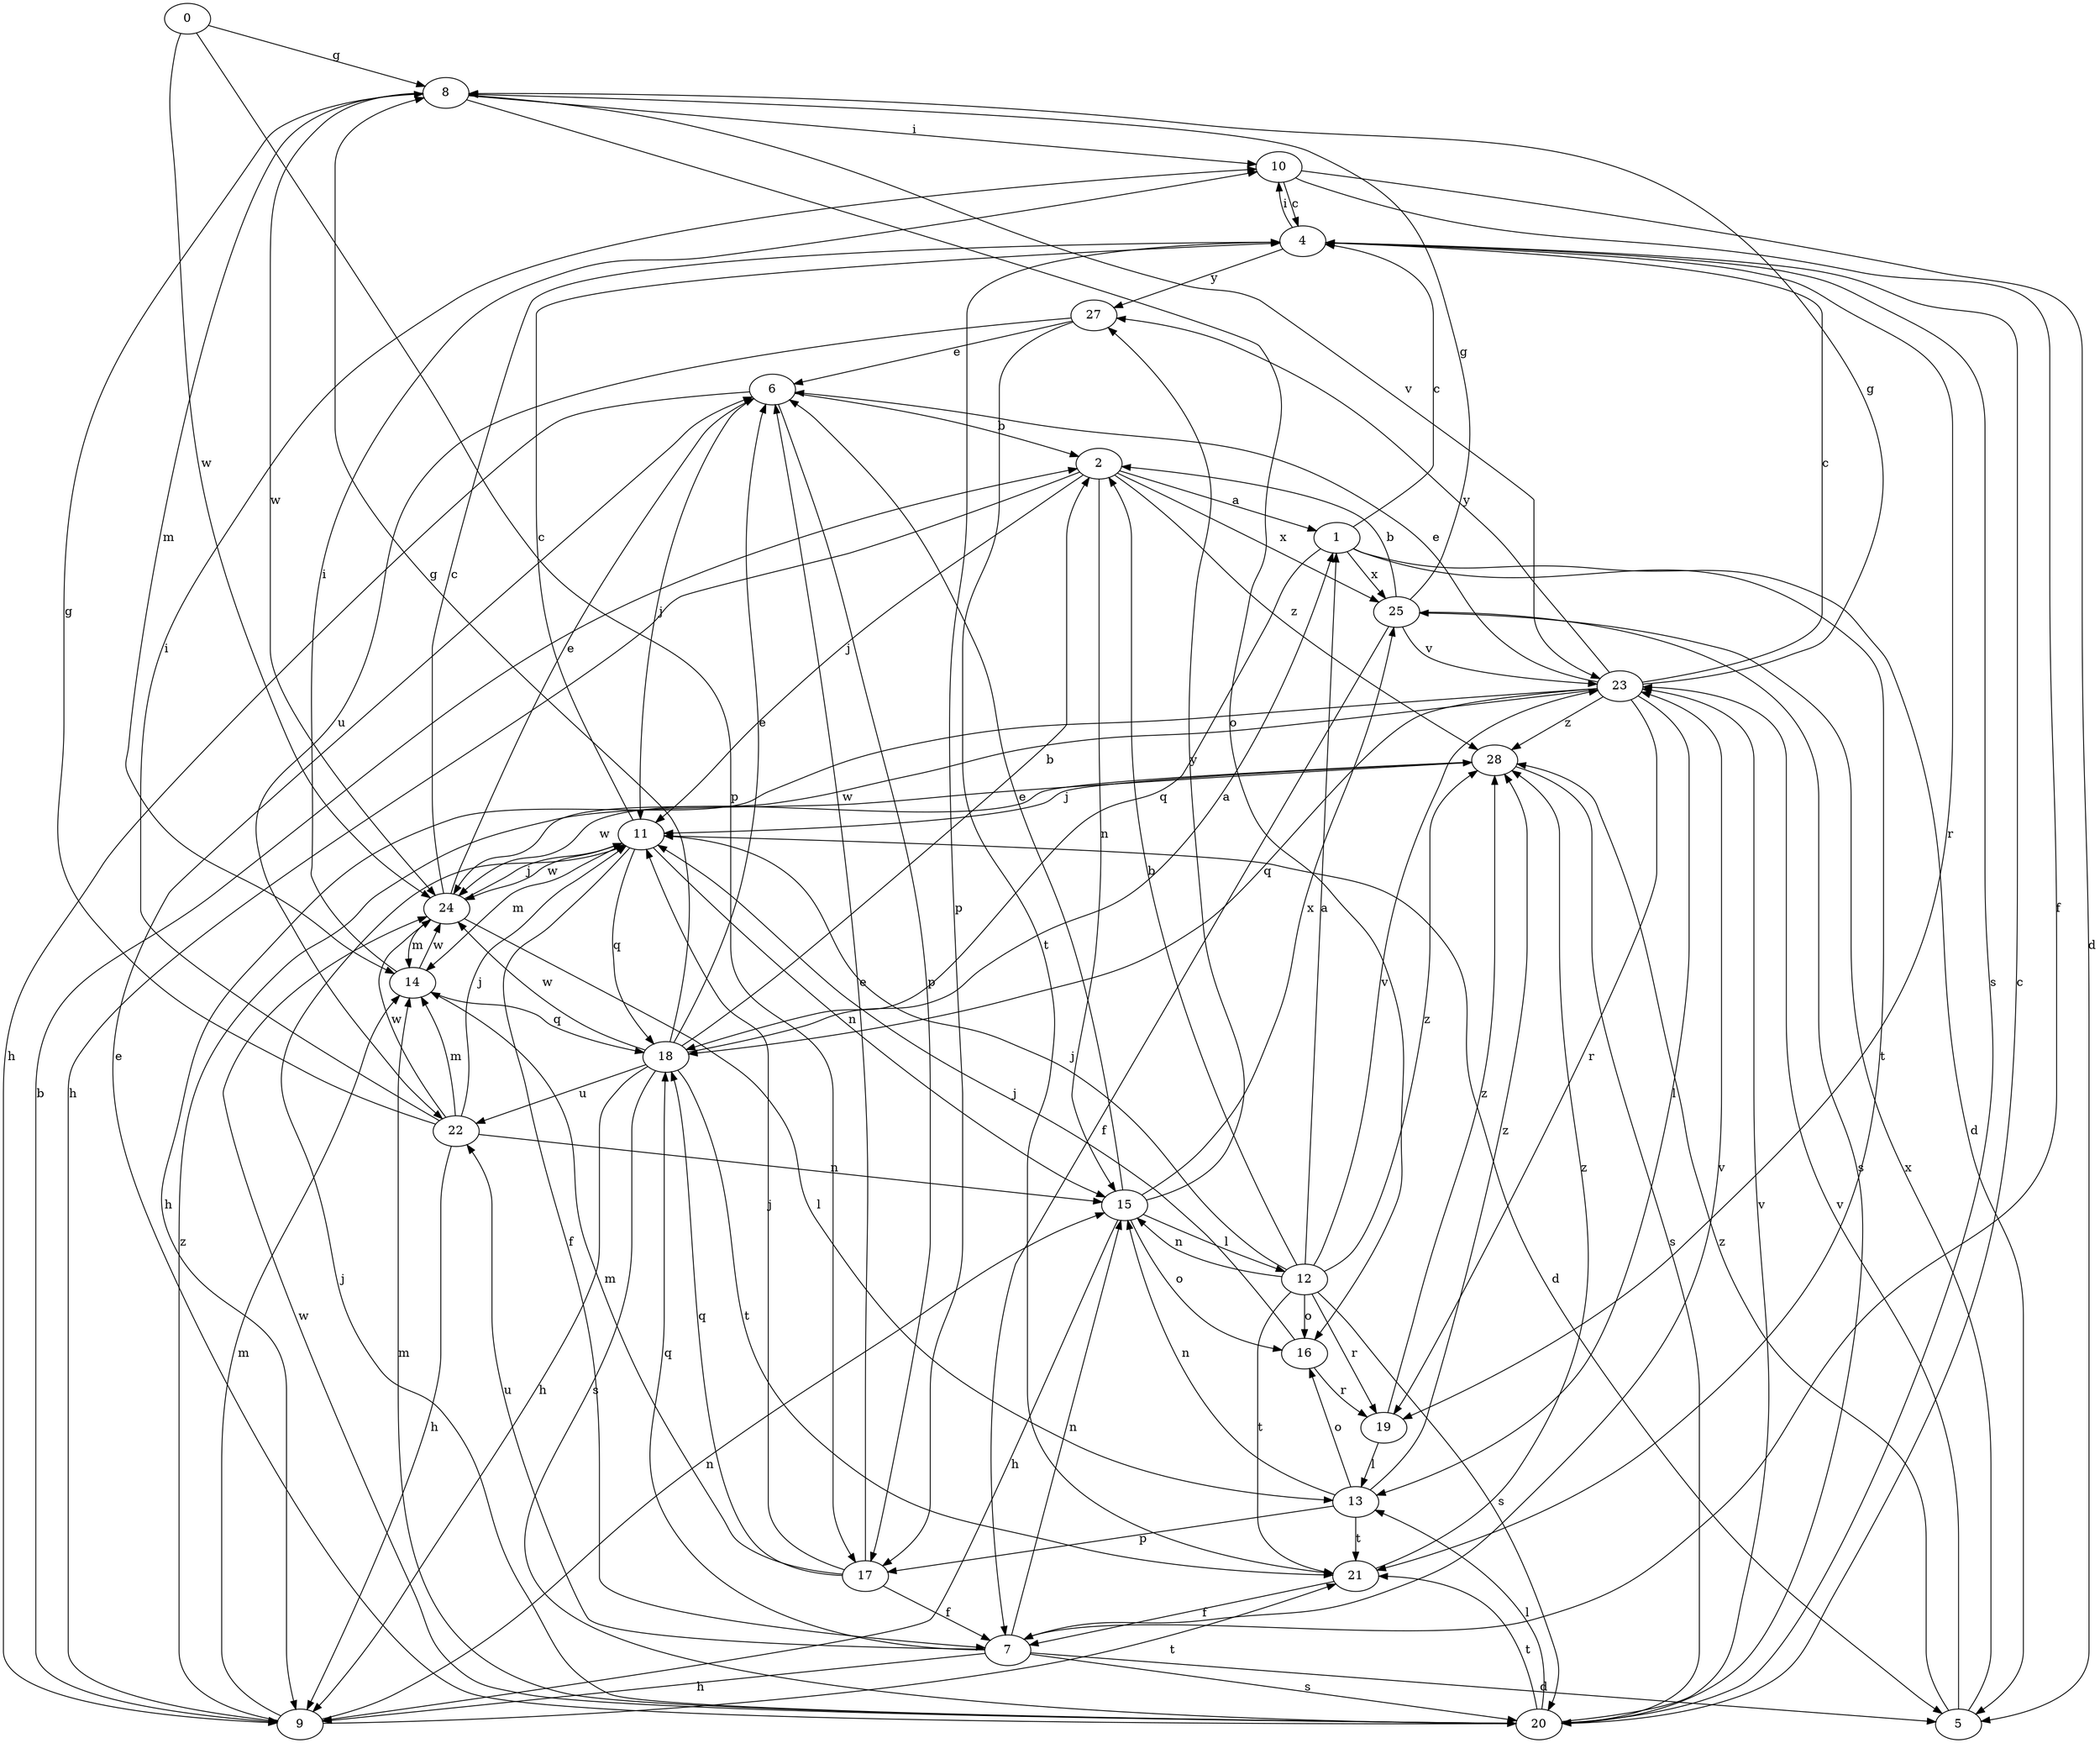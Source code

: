 strict digraph  {
0;
1;
2;
4;
5;
6;
7;
8;
9;
10;
11;
12;
13;
14;
15;
16;
17;
18;
19;
20;
21;
22;
23;
24;
25;
27;
28;
0 -> 8  [label=g];
0 -> 17  [label=p];
0 -> 24  [label=w];
1 -> 4  [label=c];
1 -> 5  [label=d];
1 -> 18  [label=q];
1 -> 21  [label=t];
1 -> 25  [label=x];
2 -> 1  [label=a];
2 -> 9  [label=h];
2 -> 11  [label=j];
2 -> 15  [label=n];
2 -> 25  [label=x];
2 -> 28  [label=z];
4 -> 10  [label=i];
4 -> 17  [label=p];
4 -> 19  [label=r];
4 -> 20  [label=s];
4 -> 27  [label=y];
5 -> 23  [label=v];
5 -> 25  [label=x];
5 -> 28  [label=z];
6 -> 2  [label=b];
6 -> 9  [label=h];
6 -> 11  [label=j];
6 -> 17  [label=p];
7 -> 5  [label=d];
7 -> 9  [label=h];
7 -> 15  [label=n];
7 -> 18  [label=q];
7 -> 20  [label=s];
7 -> 22  [label=u];
7 -> 23  [label=v];
8 -> 10  [label=i];
8 -> 14  [label=m];
8 -> 16  [label=o];
8 -> 23  [label=v];
8 -> 24  [label=w];
9 -> 2  [label=b];
9 -> 14  [label=m];
9 -> 15  [label=n];
9 -> 21  [label=t];
9 -> 28  [label=z];
10 -> 4  [label=c];
10 -> 5  [label=d];
10 -> 7  [label=f];
11 -> 4  [label=c];
11 -> 5  [label=d];
11 -> 7  [label=f];
11 -> 14  [label=m];
11 -> 15  [label=n];
11 -> 18  [label=q];
11 -> 24  [label=w];
12 -> 1  [label=a];
12 -> 2  [label=b];
12 -> 11  [label=j];
12 -> 15  [label=n];
12 -> 16  [label=o];
12 -> 19  [label=r];
12 -> 20  [label=s];
12 -> 21  [label=t];
12 -> 23  [label=v];
12 -> 28  [label=z];
13 -> 15  [label=n];
13 -> 16  [label=o];
13 -> 17  [label=p];
13 -> 21  [label=t];
13 -> 28  [label=z];
14 -> 10  [label=i];
14 -> 18  [label=q];
14 -> 24  [label=w];
15 -> 6  [label=e];
15 -> 9  [label=h];
15 -> 12  [label=l];
15 -> 16  [label=o];
15 -> 25  [label=x];
15 -> 27  [label=y];
16 -> 11  [label=j];
16 -> 19  [label=r];
17 -> 6  [label=e];
17 -> 7  [label=f];
17 -> 11  [label=j];
17 -> 14  [label=m];
17 -> 18  [label=q];
18 -> 1  [label=a];
18 -> 2  [label=b];
18 -> 6  [label=e];
18 -> 8  [label=g];
18 -> 9  [label=h];
18 -> 20  [label=s];
18 -> 21  [label=t];
18 -> 22  [label=u];
18 -> 24  [label=w];
19 -> 13  [label=l];
19 -> 28  [label=z];
20 -> 4  [label=c];
20 -> 6  [label=e];
20 -> 11  [label=j];
20 -> 13  [label=l];
20 -> 14  [label=m];
20 -> 21  [label=t];
20 -> 23  [label=v];
20 -> 24  [label=w];
21 -> 7  [label=f];
21 -> 28  [label=z];
22 -> 8  [label=g];
22 -> 9  [label=h];
22 -> 10  [label=i];
22 -> 11  [label=j];
22 -> 14  [label=m];
22 -> 15  [label=n];
22 -> 24  [label=w];
23 -> 4  [label=c];
23 -> 6  [label=e];
23 -> 8  [label=g];
23 -> 9  [label=h];
23 -> 13  [label=l];
23 -> 18  [label=q];
23 -> 19  [label=r];
23 -> 24  [label=w];
23 -> 27  [label=y];
23 -> 28  [label=z];
24 -> 4  [label=c];
24 -> 6  [label=e];
24 -> 11  [label=j];
24 -> 13  [label=l];
24 -> 14  [label=m];
25 -> 2  [label=b];
25 -> 7  [label=f];
25 -> 8  [label=g];
25 -> 20  [label=s];
25 -> 23  [label=v];
27 -> 6  [label=e];
27 -> 21  [label=t];
27 -> 22  [label=u];
28 -> 11  [label=j];
28 -> 20  [label=s];
28 -> 24  [label=w];
}
